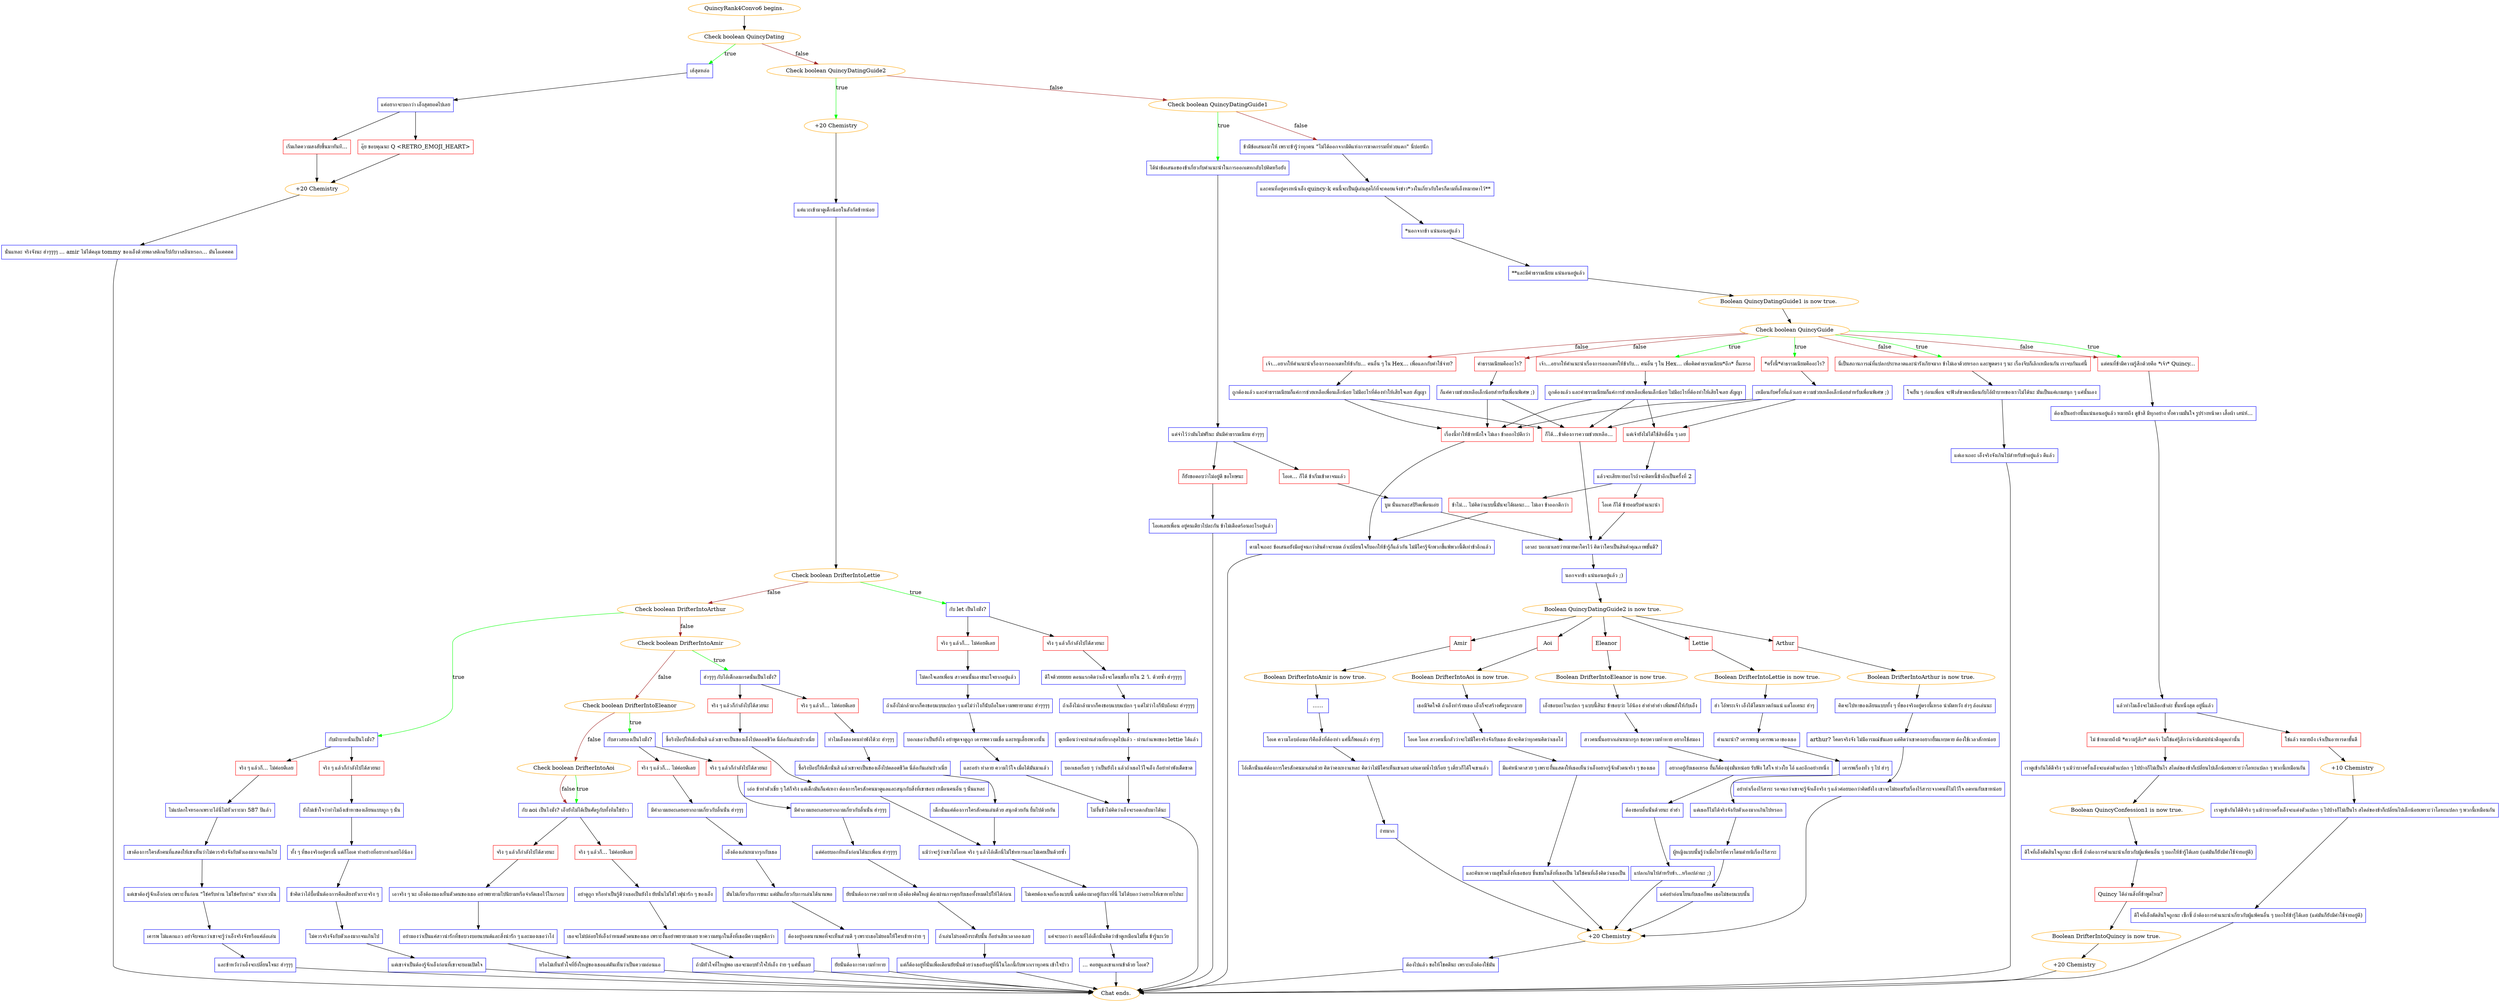 digraph {
	"QuincyRank4Convo6 begins." [color=orange];
		"QuincyRank4Convo6 begins." -> j3584470309;
	j3584470309 [label="Check boolean QuincyDating",color=orange];
		j3584470309 -> j2788200998 [label=true,color=green];
		j3584470309 -> j3491569830 [label=false,color=brown];
	j2788200998 [label="เฮ้สุดหล่อ",shape=box,color=blue];
		j2788200998 -> j1782899864;
	j3491569830 [label="Check boolean QuincyDatingGuide2",color=orange];
		j3491569830 -> j3961096498 [label=true,color=green];
		j3491569830 -> j2786259275 [label=false,color=brown];
	j1782899864 [label="แค่อยากจะบอกว่า เอ็งสุดยอดไปเลย",shape=box,color=blue];
		j1782899864 -> j4160555120;
		j1782899864 -> j2128923471;
	j3961096498 [label="+20 Chemistry",color=orange];
		j3961096498 -> j1066098496;
	j2786259275 [label="Check boolean QuincyDatingGuide1",color=orange];
		j2786259275 -> j730444731 [label=true,color=green];
		j2786259275 -> j1732390968 [label=false,color=brown];
	j4160555120 [label="เริ่มเกิดความสงสัยขึ้นมาทันที...",shape=box,color=red];
		j4160555120 -> j2262540166;
	j2128923471 [label="อุ๊ย ขอบคุณนะ Q <RETRO_EMOJI_HEART>",shape=box,color=red];
		j2128923471 -> j2262540166;
	j1066098496 [label="แค่แวะเข้ามาดูเด็กน้อยในสังกัดข้าหน่อย",shape=box,color=blue];
		j1066098496 -> j827990467;
	j730444731 [label="ได้นำข้อเสนอของข้าเกี่ยวกับคำแนะนำในการออกเดทกลับไปคิดหรือยัง",shape=box,color=blue];
		j730444731 -> j1228253311;
	j1732390968 [label="ข้ามีข้อเสนอมาให้ เพราะข้ารู้ว่าทุกคน \"ไม่ได้ออกจากมิติแห่งการฆาตกรรมที่ห่วยแตก\" นี่บ่อยนัก",shape=box,color=blue];
		j1732390968 -> j574688858;
	j2262540166 [label="+20 Chemistry",color=orange];
		j2262540166 -> j3744294096;
	j827990467 [label="Check boolean DrifterIntoLettie",color=orange];
		j827990467 -> j2809303909 [label=true,color=green];
		j827990467 -> j3407252241 [label=false,color=brown];
	j1228253311 [label="แต่จำไว้ว่ามันไม่ฟรีนะ มันมีค่าธรรมเนียม ฮ่าๆๆๆ",shape=box,color=blue];
		j1228253311 -> j1872539418;
		j1228253311 -> j1365288042;
	j574688858 [label="และคนที่อยู่ตรงหน้าเอ็ง quincy-k คนนี้จะเป็นผู้เล่นสุดโก้ที่จะคอยแจ้งข่าว*วงในเกี่ยวกับใครก็ตามที่เอ็งหมายตาไว้**",shape=box,color=blue];
		j574688858 -> j2240576315;
	j3744294096 [label="นั่นแหละ จริงจังนะ ฮ่าๆๆๆๆ ... amir ไม่ได้คลุม tommy ของเอ็งด้วยพลาสติกแร็ปกับวาสลีนหรอก... มันโอเคคคค",shape=box,color=blue];
		j3744294096 -> "Chat ends.";
	j2809303909 [label="กับ let เป็นไงมั่ง?",shape=box,color=blue];
		j2809303909 -> j2932380380;
		j2809303909 -> j4271311907;
	j3407252241 [label="Check boolean DrifterIntoArthur",color=orange];
		j3407252241 -> j3354779278 [label=true,color=green];
		j3407252241 -> j3827004038 [label=false,color=brown];
	j1872539418 [label="ก็ยังขอตอบว่าไม่อยู่ดี ขอโทษนะ",shape=box,color=red];
		j1872539418 -> j39155727;
	j1365288042 [label="โอเค... ก็ได้ ข้าเริ่มเข้าตาจนแล้ว",shape=box,color=red];
		j1365288042 -> j3759905707;
	j2240576315 [label="*นอกจากข้า แน่นอนอยู่แล้ว",shape=box,color=blue];
		j2240576315 -> j2650041232;
	"Chat ends." [color=orange];
	j2932380380 [label="จริง ๆ แล้วก็กำลังไปได้สวยนะ",shape=box,color=red];
		j2932380380 -> j218198186;
	j4271311907 [label="จริง ๆ แล้วก็... ไม่ค่อยดีเลย",shape=box,color=red];
		j4271311907 -> j646750599;
	j3354779278 [label="กับฝ่าบาทนั่นเป็นไงมั่ง?",shape=box,color=blue];
		j3354779278 -> j2944675970;
		j3354779278 -> j1756221300;
	j3827004038 [label="Check boolean DrifterIntoAmir",color=orange];
		j3827004038 -> j3984724865 [label=true,color=green];
		j3827004038 -> j973123829 [label=false,color=brown];
	j39155727 [label="โอเคเลยเพื่อน อยู่คนเดียวไปละกัน ข้าไม่เดือดร้อนอะไรอยู่แล้ว",shape=box,color=blue];
		j39155727 -> "Chat ends.";
	j3759905707 [label="บูม นั่นแหละสปิริตเพื่อนเอ๋ย",shape=box,color=blue];
		j3759905707 -> j1408638404;
	j2650041232 [label="**และมีค่าธรรมเนียม แน่นอนอยู่แล้ว",shape=box,color=blue];
		j2650041232 -> j134635863;
	j218198186 [label="ดีใจด้วยยยยย ตอนแรกคิดว่าเอ็งจะโดนขยี้ภายใน 2 วิ. ด้วยซ้ำ ฮ่าๆๆๆๆ",shape=box,color=blue];
		j218198186 -> j2391937186;
	j646750599 [label="ไม่ตกใจเลยเพื่อน สาวคนนั้นเอาชนะใจยากอยู่แล้ว",shape=box,color=blue];
		j646750599 -> j210499203;
	j2944675970 [label="จริง ๆ แล้วก็กำลังไปได้สวยนะ",shape=box,color=red];
		j2944675970 -> j1151575693;
	j1756221300 [label="จริง ๆ แล้วก็... ไม่ค่อยดีเลย",shape=box,color=red];
		j1756221300 -> j3551540267;
	j3984724865 [label="ฮ่าๆๆๆ กับไอ้เด็กลมกรดนั่นเป็นไงมั่ง?",shape=box,color=blue];
		j3984724865 -> j1010640766;
		j3984724865 -> j3968449205;
	j973123829 [label="Check boolean DrifterIntoEleanor",color=orange];
		j973123829 -> j2724830650 [label=true,color=green];
		j973123829 -> j522636645 [label=false,color=brown];
	j1408638404 [label="เอาละ บอกมาเลยว่าหมายตาใครไว้ คิดว่าใครเป็นสินค้าคุณภาพชั้นดี?",shape=box,color=blue];
		j1408638404 -> j2973320133;
	j134635863 [label="Boolean QuincyDatingGuide1 is now true.",color=orange];
		j134635863 -> j1294377651;
	j2391937186 [label="ถ้าเอ็งไม่กล้ามากก็คงชอบแบบแปลก ๆ แต่ไม่ว่าไงก็นับถือนะ ฮ่าๆๆๆๆ",shape=box,color=blue];
		j2391937186 -> j195085884;
	j210499203 [label="ถ้าเอ็งไม่กล้ามากก็คงชอบแบบแปลก ๆ แต่ไม่ว่าไงก็นับถือในความพยายามนะ ฮ่าๆๆๆๆ",shape=box,color=blue];
		j210499203 -> j2423098784;
	j1151575693 [label="ยังไม่เข้าใจว่าทำไมถึงเข้าหาของเลียนแบบถูก ๆ นั่น",shape=box,color=blue];
		j1151575693 -> j2286971170;
	j3551540267 [label="ไม่แปลกใจหรอกเพราะไอ้นี่ไม่หัวเราะมา 587 ปีแล้ว",shape=box,color=blue];
		j3551540267 -> j2806762233;
	j1010640766 [label="จริง ๆ แล้วก็กำลังไปได้สวยนะ",shape=box,color=red];
		j1010640766 -> j895019124;
	j3968449205 [label="จริง ๆ แล้วก็... ไม่ค่อยดีเลย",shape=box,color=red];
		j3968449205 -> j392051203;
	j2724830650 [label="กับสาวสยองเป็นไงมั่ง?",shape=box,color=blue];
		j2724830650 -> j248461397;
		j2724830650 -> j877332497;
	j522636645 [label="Check boolean DrifterIntoAoi",color=orange];
		j522636645 -> j938952117 [label=true,color=green];
		j522636645 -> j938952117 [label=false,color=brown];
	j2973320133 [label="นอกจากข้า แน่นอนอยู่แล้ว ;)",shape=box,color=blue];
		j2973320133 -> j2183745581;
	j1294377651 [label="Check boolean QuincyGuide",color=orange];
		j1294377651 -> j1248081638 [label=true,color=green];
		j1294377651 -> j3292212339 [label=true,color=green];
		j1294377651 -> j2992322544 [label=true,color=green];
		j1294377651 -> j1159180402 [label=true,color=green];
		j1294377651 -> j3287942429 [label=false,color=brown];
		j1294377651 -> j354820362 [label=false,color=brown];
		j1294377651 -> j2992322544 [label=false,color=brown];
		j1294377651 -> j1159180402 [label=false,color=brown];
	j195085884 [label="ดูเหมือนว่าจะผ่านส่วนที่ยากสุดไปแล้ว - ผ่านกำแพงของ lettie ได้แล้ว",shape=box,color=blue];
		j195085884 -> j3977919081;
	j2423098784 [label="บอกเธอว่าเป็นยังไง อย่าพูดจาดูถูก เคารพความเชื่อ และหนูเลี้ยงพวกนั้น",shape=box,color=blue];
		j2423098784 -> j2829157691;
	j2286971170 [label="ทั้ง ๆ ที่ของจริงอยู่ตรงนี้ แต่ก็โอเค ทำอย่างที่อยากทำเลยไอ้น้อง",shape=box,color=blue];
		j2286971170 -> j1293232782;
	j2806762233 [label="เขาต้องการใครสักคนที่แสดงให้เขาเห็นว่าไม่ควรจริงจังกับตัวเองมากจนเกินไป",shape=box,color=blue];
		j2806762233 -> j2556387153;
	j895019124 [label="ซื้อริงป๊อปให้เด็กนั่นสิ แล้วเขาจะเป็นของเอ็งไปตลอดชีวิต นี่ล้อกันเล่นป่าวเนี่ย",shape=box,color=blue];
		j895019124 -> j1202073302;
	j392051203 [label="ทำไมเอ็งสองคนทำพังได้วะ ฮ่าๆๆๆ",shape=box,color=blue];
		j392051203 -> j3452965219;
	j248461397 [label="จริง ๆ แล้วก็กำลังไปได้สวยนะ",shape=box,color=red];
		j248461397 -> j768845629;
	j877332497 [label="จริง ๆ แล้วก็... ไม่ค่อยดีเลย",shape=box,color=red];
		j877332497 -> j2445360457;
	j938952117 [label="กับ aoi เป็นไงมั่ง? เอ็งยังไม่ได้เป็นศัตรูกับทั้งทีมใช่ป่าว",shape=box,color=blue];
		j938952117 -> j680138559;
		j938952117 -> j3880011959;
	j2183745581 [label="Boolean QuincyDatingGuide2 is now true.",color=orange];
		j2183745581 -> j2753167853;
		j2183745581 -> j3044697367;
		j2183745581 -> j990790494;
		j2183745581 -> j3737973112;
		j2183745581 -> j2828698947;
	j1248081638 [label="เจ้า...อยากให้คำแนะนำเรื่องการออกเดทให้ข้ากับ... คนอื่น ๆ ใน Hex... เพื่อคิดค่าธรรมเนียม*อีก* งั้นเหรอ",shape=box,color=red];
		j1248081638 -> j2213367188;
	j3292212339 [label="*ครั้งนี้*ค่าธรรมเนียมคืออะไร?",shape=box,color=red];
		j3292212339 -> j1294028745;
	j2992322544 [label="นี่เป็นสถานการณ์ที่แปลกประหลาดและน่ารังเกียจมาก ข้าไม่เอาด้วยหรอก และพูดตรง ๆ นะ เรื่องจีบก็เลิกเหมือนกัน เราจบกันแค่นี้",shape=box,color=red];
		j2992322544 -> j3294485290;
	j1159180402 [label="แต่คนที่ข้ามีความรู้สึกด้วยคือ *เจ้า* Quincy...",shape=box,color=red];
		j1159180402 -> j1343860816;
	j3287942429 [label="ค่าธรรมเนียมคืออะไร?",shape=box,color=red];
		j3287942429 -> j2232904222;
	j354820362 [label="เจ้า...อยากให้คำแนะนำเรื่องการออกเดทให้ข้ากับ... คนอื่น ๆ ใน Hex... เพื่อแลกกับค่าใช้จ่าย?",shape=box,color=red];
		j354820362 -> j2753229230;
	j3977919081 [label="บอกเธอเรื่อย ๆ ว่าเป็นยังไง แล้วถ้าเธอไว้ใจเอ็ง ก็อย่าทำพังเด็ดขาด",shape=box,color=blue];
		j3977919081 -> j1156920944;
	j2829157691 [label="และอย่า ทำลาย ความไว้ใจ เมื่อได้มันมาแล้ว",shape=box,color=blue];
		j2829157691 -> j1156920944;
	j1293232782 [label="ข้าคิดว่าไอ้บื้อนั่นต้องการคือเสียงหัวเราะจริง ๆ",shape=box,color=blue];
		j1293232782 -> j317323811;
	j2556387153 [label="แต่เขาต้องรู้จักเอ็งก่อน เพราะงั้นก่อน \"ใช่ครับท่าน ไม่ใช่ครับท่าน\" ห่าเหวนั่น",shape=box,color=blue];
		j2556387153 -> j1672045913;
	j1202073302 [label="เอ่อ ข้าทำตัวเชี่ย ๆ ใส่ก็จริง แต่เด็กมันก็แค่เหงา ต้องการใครสักคนมาดูแลและสนุกกับสิ่งที่เขาชอบ เหมือนคนอื่น ๆ นั่นแหละ",shape=box,color=blue];
		j1202073302 -> j3379602580;
	j3452965219 [label="ซื้อริงป๊อปให้เด็กนั่นสิ แล้วเขาจะเป็นของเอ็งไปตลอดชีวิต นี่ล้อกันเล่นป่าวเนี่ย",shape=box,color=blue];
		j3452965219 -> j2971334306;
	j768845629 [label="มีคำถามเยอะเลยอยากถามเกี่ยวกับลิ้นนั่น ฮ่าๆๆๆ",shape=box,color=blue];
		j768845629 -> j4246114782;
	j2445360457 [label="มีคำถามเยอะเลยอยากถามเกี่ยวกับลิ้นนั่น ฮ่าๆๆๆ",shape=box,color=blue];
		j2445360457 -> j3167846405;
	j680138559 [label="จริง ๆ แล้วก็กำลังไปได้สวยนะ",shape=box,color=red];
		j680138559 -> j1367153158;
	j3880011959 [label="จริง ๆ แล้วก็... ไม่ค่อยดีเลย",shape=box,color=red];
		j3880011959 -> j719533907;
	j2753167853 [label="Lettie",shape=box,color=red];
		j2753167853 -> j1909317110;
	j3044697367 [label="Arthur",shape=box,color=red];
		j3044697367 -> j334873681;
	j990790494 [label="Amir",shape=box,color=red];
		j990790494 -> j4018554048;
	j3737973112 [label="Eleanor",shape=box,color=red];
		j3737973112 -> j3448105220;
	j2828698947 [label="Aoi",shape=box,color=red];
		j2828698947 -> j863856284;
	j2213367188 [label="ถูกต้องแล้ว และค่าธรรมเนียมก็แค่การช่วยเหลือเพื่อนเล็กน้อย ไม่มีอะไรที่ต้องทำให้เสียใจเลย สัญญา",shape=box,color=blue];
		j2213367188 -> j3383105578;
		j2213367188 -> j1124922461;
		j2213367188 -> j1364177866;
	j1294028745 [label="เหมือนกับครั้งที่แล้วเลย ความช่วยเหลือเล็กน้อยสำหรับเพื่อนพิเศษ ;)",shape=box,color=blue];
		j1294028745 -> j3383105578;
		j1294028745 -> j1124922461;
		j1294028745 -> j1364177866;
	j3294485290 [label="ใจเย็น ๆ ก่อนเพื่อน จะฟิวส์ขาดเหมือนกับไอ้ฝ่าบาทของเราไม่ได้นะ มันเป็นแค่เกมสนุก ๆ แค่นั้นเอง",shape=box,color=blue];
		j3294485290 -> j1088582721;
	j1343860816 [label="ต้องเป็นอย่างนั้นแน่นอนอยู่แล้ว หมายถึง ดูข้าสิ มีทุกอย่าง ทั้งความมั่นใจ รูปร่างหน้าตา เสื้อผ้า เสน่ห์...",shape=box,color=blue];
		j1343860816 -> j3578380571;
	j2232904222 [label="ก็แค่ความช่วยเหลือเล็กน้อยสำหรับเพื่อนพิเศษ ;)",shape=box,color=blue];
		j2232904222 -> j1124922461;
		j2232904222 -> j1364177866;
	j2753229230 [label="ถูกต้องแล้ว และค่าธรรมเนียมก็แค่การช่วยเหลือเพื่อนเล็กน้อย ไม่มีอะไรที่ต้องทำให้เสียใจเลย สัญญา",shape=box,color=blue];
		j2753229230 -> j1124922461;
		j2753229230 -> j1364177866;
	j1156920944 [label="ไม่งั้นข้าไม่คิดว่าเอ็งจะรอดกลับมาได้นะ",shape=box,color=blue];
		j1156920944 -> "Chat ends.";
	j317323811 [label="ไม่ควรจริงจังกับตัวเองมากจนเกินไป",shape=box,color=blue];
		j317323811 -> j1762740146;
	j1672045913 [label="เคารพ ไม่แตกแถว อย่าจีบจนกว่าเขาจะรู้ว่าเอ็งจริงจังหรือแค่ล้อเล่น",shape=box,color=blue];
		j1672045913 -> j348431320;
	j3379602580 [label="แม้ว่าจะรู้ว่าเขาไม่โอเค จริง ๆ แล้วไอ้เด็กนี่ไม่ใช่ทหารและไม่เคยเป็นด้วยซ้ำ",shape=box,color=blue];
		j3379602580 -> j2447482271;
	j2971334306 [label="เด็กนั่นแค่ต้องการใครสักคนเล่นด้วย สนุกด้วยกัน ยิ้มไปด้วยกัน",shape=box,color=blue];
		j2971334306 -> j3379602580;
	j4246114782 [label="แต่ค่อยบอกทีหลังก่อนได้นะเพื่อน ฮ่าๆๆๆๆ",shape=box,color=blue];
		j4246114782 -> j1656770879;
	j3167846405 [label="เอ็งต้องเล่นหมากรุกกับเธอ",shape=box,color=blue];
		j3167846405 -> j364935854;
	j1367153158 [label="เอาจริง ๆ นะ เอ็งต้องมองเห็นตัวตนของเธอ อย่าพยายามไปนิยามหรือจำกัดเธอไว้ในกรอบ",shape=box,color=blue];
		j1367153158 -> j4097306831;
	j719533907 [label="อย่าดูถูก หรือทำเป็นรู้ดีว่าเธอเป็นยังไง ยัยนั่นไม่ใช่ไวฟุน่ารัก ๆ ของเอ็ง",shape=box,color=blue];
		j719533907 -> j4171721213;
	j1909317110 [label="Boolean DrifterIntoLettie is now true.",color=orange];
		j1909317110 -> j2267811714;
	j334873681 [label="Boolean DrifterIntoArthur is now true.",color=orange];
		j334873681 -> j2856733179;
	j4018554048 [label="Boolean DrifterIntoAmir is now true.",color=orange];
		j4018554048 -> j2073179778;
	j3448105220 [label="Boolean DrifterIntoEleanor is now true.",color=orange];
		j3448105220 -> j2565195004;
	j863856284 [label="Boolean DrifterIntoAoi is now true.",color=orange];
		j863856284 -> j2079002698;
	j3383105578 [label="แต่เจ้ายังไม่ได้ใช้สิทธิ์อื่น ๆ เลย",shape=box,color=red];
		j3383105578 -> j2960784863;
	j1124922461 [label="เรื่องนี้ทำให้ข้าหนักใจ ไม่เอา ข้าออกไปดีกว่า",shape=box,color=red];
		j1124922461 -> j1188408549;
	j1364177866 [label="ก็ได้...ข้าต้องการความช่วยเหลือ...",shape=box,color=red];
		j1364177866 -> j1408638404;
	j1088582721 [label="แต่เอาเถอะ เอ็งจริงจังเกินไปสำหรับข้าอยู่แล้ว ดีแล้ว",shape=box,color=blue];
		j1088582721 -> "Chat ends.";
	j3578380571 [label="แล้วทำไมเอ็งจะไม่เลือกข้าล่ะ ชั้นหนึ่งสุด อยู่นี่แล้ว",shape=box,color=blue];
		j3578380571 -> j1822829396;
		j3578380571 -> j148357733;
	j1762740146 [label="แต่เขาจำเป็นต้องรู้จักเอ็งก่อนที่เขาจะยอมเปิดใจ",shape=box,color=blue];
		j1762740146 -> "Chat ends.";
	j348431320 [label="และข้าหวังว่าเอ็งจะเปลี่ยนใจนะ ฮ่าๆๆๆ",shape=box,color=blue];
		j348431320 -> "Chat ends.";
	j2447482271 [label="ไม่เคยต้องเจอเรื่องแบบนี้ แต่ต้องมาอยู่กับเราที่นี่ ไม่ได้บอกว่าอยากให้เขาหายไปนะ",shape=box,color=blue];
		j2447482271 -> j1447163189;
	j1656770879 [label="ยัยนั่นต้องการความท้าทาย เอ็งต้องคิดใหญ่ ต้องผ่านการคุยกับเธอทั้งหมดไปให้ได้ก่อน",shape=box,color=blue];
		j1656770879 -> j4209531124;
	j364935854 [label="มันไม่เกี่ยวกับการชนะ แต่มันเกี่ยวกับการเล่นได้นานพอ",shape=box,color=blue];
		j364935854 -> j4294799702;
	j4097306831 [label="อย่ามองว่าเป็นแค่สาวน่ารักที่ชอบวงบอยแบนด์และสิ่งน่ารัก ๆ และมองเธอว่าโง่",shape=box,color=blue];
		j4097306831 -> j2211636957;
	j4171721213 [label="เธอจะไม่ปล่อยให้เอ็งกำหนดตัวตนของเธอ เพราะงั้นอย่าพยายามเลย หาความสนุกในสิ่งที่เธอมีความสุขดีกว่า",shape=box,color=blue];
		j4171721213 -> j54995100;
	j2267811714 [label="ฮ่า โอ้พระเจ้า เอ็งได้โดนหวดก้นแน่ แต่โอเคนะ ฮ่าๆ",shape=box,color=blue];
		j2267811714 -> j1365478621;
	j2856733179 [label="คิดจะไปหาของเลียนแบบทั้ง ๆ ที่ของจริงอยู่ตรงนี้เหรอ น่าผิดหวัง ฮ่าๆ ล้อเล่นนะ",shape=box,color=blue];
		j2856733179 -> j2164364758;
	j2073179778 [label="......",shape=box,color=blue];
		j2073179778 -> j489285067;
	j2565195004 [label="เอ็งชอบอะไรแปลก ๆ แบบนี้สินะ ข้าชอบว่ะ ไอ้น้อง ฮ่าฮ่าฮ่าฮ่า เพิ่มพลังให้กับเอ็ง",shape=box,color=blue];
		j2565195004 -> j3191205858;
	j2079002698 [label="เธอมีจิตใจดี ถ้าเอ็งทำร้ายเธอ เอ็งก็จะสร้างศัตรูมากมาย",shape=box,color=blue];
		j2079002698 -> j393196278;
	j2960784863 [label="แล้วจะเสียหายอะไรถ้าจะติดหนี้ข้าอีกเป็นครั้งที่ 2",shape=box,color=blue];
		j2960784863 -> j4285926824;
		j2960784863 -> j1761000759;
	j1188408549 [label="ตามใจเถอะ ข้อเสนอยังมีอยู่จนกว่าสินค้าจะหมด ถ้าเปลี่ยนใจก็บอกให้ข้ารู้ก็แล้วกัน ไม่มีใครรู้จักพวกขี้แพ้พวกนี้ดีเท่าข้าอีกแล้ว",shape=box,color=blue];
		j1188408549 -> "Chat ends.";
	j1822829396 [label="ไม่ ข้าหมายถึงมี *ความรู้สึก* ต่อเจ้า ไม่ใช่แค่รู้สึกว่าเจ้ามีเสน่ห์น่าดึงดูดเท่านั้น",shape=box,color=red];
		j1822829396 -> j4254619676;
	j148357733 [label="ใช่แล้ว หมายถึง เจ้าเป็นอาหารตาชั้นดี",shape=box,color=red];
		j148357733 -> j4037087132;
	j1447163189 [label="แค่จะบอกว่า ตอนที่ไอ้เด็กนั่นคิดว่าข้าดูเหมือนไม่ยิ้ม ข้ารู้นะเว้ย",shape=box,color=blue];
		j1447163189 -> j831313771;
	j4209531124 [label="ถ้าเล่นไม่รอดถึงระดับนั้น ก็อย่าเสียเวลาลองเลย",shape=box,color=blue];
		j4209531124 -> j2661385998;
	j4294799702 [label="ต้องอยู่รอดนานพอที่จะเห็นส่วนดี ๆ เพราะเธอไม่ยอมให้ใครเข้าหาง่าย ๆ",shape=box,color=blue];
		j4294799702 -> j3116280049;
	j2211636957 [label="หรือไม่เห็นหัวใจที่ยิ่งใหญ่ของเธอแต่ดันเห็นว่าเป็นความอ่อนแอ",shape=box,color=blue];
		j2211636957 -> "Chat ends.";
	j54995100 [label="ถ้ามีหัวใจที่ใหญ่พอ เธอจะมอบหัวใจให้เอ็ง ง่าย ๆ แค่นั้นเลย",shape=box,color=blue];
		j54995100 -> "Chat ends.";
	j1365478621 [label="คำแนะนำ? เคารพหนู เคารพเวลาของเธอ",shape=box,color=blue];
		j1365478621 -> j4234940053;
	j2164364758 [label="arthur? โคตรจริงจัง ไม่มีอารมณ์ขันเลย แต่คิดว่าเขาคงอยากยิ้มแทบตาย ต้องใช้เวลาสักหน่อย",shape=box,color=blue];
		j2164364758 -> j666323547;
	j489285067 [label="โอเค ความโอบอ้อมอารีคือสิ่งที่ต้องทำ แค่นี้ก็พอแล้ว ฮ่าๆๆ",shape=box,color=blue];
		j489285067 -> j4087884198;
	j3191205858 [label="สาวคนนั้นอยากเล่นหมากรุก ชอบความท้าทาย อยากใช้สมอง",shape=box,color=blue];
		j3191205858 -> j2466667747;
	j393196278 [label="โอเค โอเค สาวคนนี้กลัวว่าจะไม่มีใครจริงจังกับเธอ มักจะคิดว่าทุกคนคิดว่าเธอโง่",shape=box,color=blue];
		j393196278 -> j2017985700;
	j4285926824 [label="ข้าไม่... ไม่คิดว่าแบบนี้มันจะได้ผลนะ... ไม่เอา ข้าออกดีกว่า",shape=box,color=red];
		j4285926824 -> j1188408549;
	j1761000759 [label="โอเค ก็ได้ ข้ายอมรับคำแนะนำ",shape=box,color=red];
		j1761000759 -> j1408638404;
	j4254619676 [label="เราดูเข้ากันได้ดีจริง ๆ แม้ว่าบางครั้งเอ็งจะแต่งตัวแปลก ๆ ไปบ้างก็ไม่เป็นไร สไตล์ของข้าก็เปลี่ยนไปเล็กน้อยเพราะว่าโลหะแปลก ๆ พวกนี้เหมือนกัน",shape=box,color=blue];
		j4254619676 -> j1551165545;
	j4037087132 [label="+10 Chemistry",color=orange];
		j4037087132 -> j4170231253;
	j831313771 [label="... คอยดูแลเขาแทนข้าด้วย โอเค?",shape=box,color=blue];
		j831313771 -> "Chat ends.";
	j2661385998 [label="แต่ก็ต้องอยู่ที่นั่นเพื่อเตือนยัยนั่นด้วยว่าเธอยังอยู่ที่นี่ในโลกนี้กับพวกเราทุกคน เข้าใจป่าว",shape=box,color=blue];
		j2661385998 -> "Chat ends.";
	j3116280049 [label="ยัยนั่นต้องการความท้าทาย",shape=box,color=blue];
		j3116280049 -> "Chat ends.";
	j4234940053 [label="เคารพเรื่องทั่ว ๆ ไป ฮ่าๆ",shape=box,color=blue];
		j4234940053 -> j4260205094;
	j666323547 [label="อย่าทำเรื่องไร้สาระ รอจนกว่าเขาจะรู้จักเอ็งจริง ๆ แล้วค่อยบอกว่าคิดยังไง เขาจะไม่ยอมรับเรื่องไร้สาระจากคนที่ไม่ไว้ใจ อดทนกับเขาหน่อย",shape=box,color=blue];
		j666323547 -> j3258528870;
	j4087884198 [label="ไอ้เด็กนั่นแค่ต้องการใครสักคนมาเล่นด้วย คิดว่าคงเหงาแหละ คิดว่าไม่มีใครเห็นเขาเลย เล่นตามน้ำไปเรื่อย ๆ เดี๋ยวก็ได้ใจเขาแล้ว",shape=box,color=blue];
		j4087884198 -> j874354023;
	j2466667747 [label="อยากอยู่กับเธอเหรอ งั้นก็ต้องมุ่งมั่นหน่อย รับฟัง ใส่ใจ ห่วงใย โอ้ และอีกอย่างหนึ่ง",shape=box,color=blue];
		j2466667747 -> j3492791466;
	j2017985700 [label="มีแค่หน้าตาสวย ๆ เพราะงั้นแสดงให้เธอเห็นว่าเอ็งอยากรู้จักตัวตนจริง ๆ ของเธอ",shape=box,color=blue];
		j2017985700 -> j3806226211;
	j1551165545 [label="Boolean QuincyConfession1 is now true.",color=orange];
		j1551165545 -> j2331961202;
	j4170231253 [label="เราดูเข้ากันได้ดีจริง ๆ แม้ว่าบางครั้งเอ็งจะแต่งตัวแปลก ๆ ไปบ้างก็ไม่เป็นไร สไตล์ของข้าก็เปลี่ยนไปเล็กน้อยเพราะว่าโลหะแปลก ๆ พวกนี้เหมือนกัน",shape=box,color=blue];
		j4170231253 -> j2512041781;
	j4260205094 [label="แต่เธอก็ไม่ได้จริงจังกับตัวเองมากเกินไปหรอก",shape=box,color=blue];
		j4260205094 -> j2011486341;
	j3258528870 [label="+20 Chemistry",color=orange];
		j3258528870 -> j679284712;
	j874354023 [label="ง่ายมาก",shape=box,color=blue];
		j874354023 -> j3258528870;
	j3492791466 [label="ต้องชอบลิ้นนั่นด้วยนะ ฮ่าฮ่า",shape=box,color=blue];
		j3492791466 -> j20810659;
	j3806226211 [label="และค้นหาความสุขในสิ่งที่เธอชอบ ชื่นชมในสิ่งที่เธอเป็น ไม่ใช่คนที่เอ็งคิดว่าเธอเป็น",shape=box,color=blue];
		j3806226211 -> j3258528870;
	j2331961202 [label="ดีใจที่เอ็งตัดสินใจถูกนะ เซ็กซี่ ถ้าต้องการคำแนะนำเกี่ยวกับผู้แพ้คนอื่น ๆ บอกให้ข้ารู้ได้เลย (แต่มันก็ยังมีค่าใช้จ่ายอยู่ดี)",shape=box,color=blue];
		j2331961202 -> j1645599376;
	j2512041781 [label="ดีใจที่เอ็งตัดสินใจถูกนะ เซ็กซี่ ถ้าต้องการคำแนะนำเกี่ยวกับผู้แพ้คนอื่น ๆ บอกให้ข้ารู้ได้เลย (แต่มันก็ยังมีค่าใช้จ่ายอยู่ดี)",shape=box,color=blue];
		j2512041781 -> "Chat ends.";
	j2011486341 [label="ผู้หญิงแบบนั้นรู้ว่าเมื่อไหร่ที่ควรโดนตำหนิเรื่องไร้สาระ",shape=box,color=blue];
		j2011486341 -> j3733658520;
	j679284712 [label="ต้องไปแล้ว ขอให้โชคดีนะ เพราะเอ็งต้องใช้มัน",shape=box,color=blue];
		j679284712 -> "Chat ends.";
	j20810659 [label="แปลกเกินไปสำหรับข้า...หรือเปล่านะ ;)",shape=box,color=blue];
		j20810659 -> j3258528870;
	j1645599376 [label="Quincy ได้อ่านสิ่งที่ข้าพูดไหม?",shape=box,color=red];
		j1645599376 -> j3495181317;
	j3733658520 [label="แค่อย่าอ่อนโยนกับเธอก็พอ เธอไม่ชอบแบบนั้น",shape=box,color=blue];
		j3733658520 -> j3258528870;
	j3495181317 [label="Boolean DrifterIntoQuincy is now true.",color=orange];
		j3495181317 -> j2895199346;
	j2895199346 [label="+20 Chemistry",color=orange];
		j2895199346 -> "Chat ends.";
}